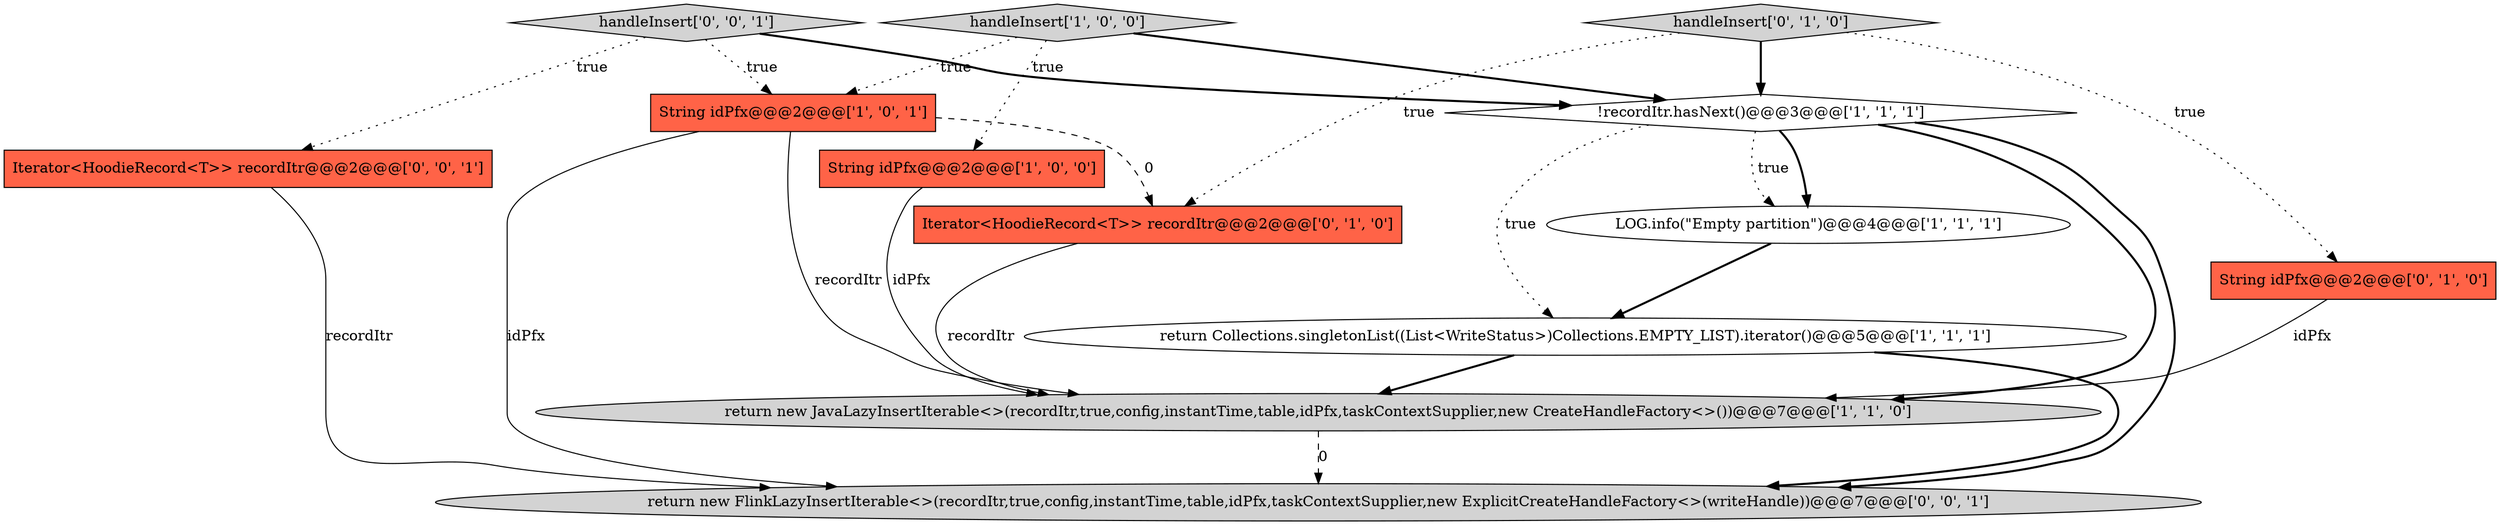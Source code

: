 digraph {
6 [style = filled, label = "return Collections.singletonList((List<WriteStatus>)Collections.EMPTY_LIST).iterator()@@@5@@@['1', '1', '1']", fillcolor = white, shape = ellipse image = "AAA0AAABBB1BBB"];
8 [style = filled, label = "String idPfx@@@2@@@['0', '1', '0']", fillcolor = tomato, shape = box image = "AAA0AAABBB2BBB"];
12 [style = filled, label = "return new FlinkLazyInsertIterable<>(recordItr,true,config,instantTime,table,idPfx,taskContextSupplier,new ExplicitCreateHandleFactory<>(writeHandle))@@@7@@@['0', '0', '1']", fillcolor = lightgray, shape = ellipse image = "AAA0AAABBB3BBB"];
11 [style = filled, label = "Iterator<HoodieRecord<T>> recordItr@@@2@@@['0', '0', '1']", fillcolor = tomato, shape = box image = "AAA0AAABBB3BBB"];
3 [style = filled, label = "return new JavaLazyInsertIterable<>(recordItr,true,config,instantTime,table,idPfx,taskContextSupplier,new CreateHandleFactory<>())@@@7@@@['1', '1', '0']", fillcolor = lightgray, shape = ellipse image = "AAA0AAABBB1BBB"];
9 [style = filled, label = "Iterator<HoodieRecord<T>> recordItr@@@2@@@['0', '1', '0']", fillcolor = tomato, shape = box image = "AAA1AAABBB2BBB"];
1 [style = filled, label = "String idPfx@@@2@@@['1', '0', '1']", fillcolor = tomato, shape = box image = "AAA0AAABBB1BBB"];
2 [style = filled, label = "LOG.info(\"Empty partition\")@@@4@@@['1', '1', '1']", fillcolor = white, shape = ellipse image = "AAA0AAABBB1BBB"];
0 [style = filled, label = "String idPfx@@@2@@@['1', '0', '0']", fillcolor = tomato, shape = box image = "AAA0AAABBB1BBB"];
4 [style = filled, label = "handleInsert['1', '0', '0']", fillcolor = lightgray, shape = diamond image = "AAA0AAABBB1BBB"];
10 [style = filled, label = "handleInsert['0', '0', '1']", fillcolor = lightgray, shape = diamond image = "AAA0AAABBB3BBB"];
7 [style = filled, label = "handleInsert['0', '1', '0']", fillcolor = lightgray, shape = diamond image = "AAA0AAABBB2BBB"];
5 [style = filled, label = "!recordItr.hasNext()@@@3@@@['1', '1', '1']", fillcolor = white, shape = diamond image = "AAA0AAABBB1BBB"];
5->2 [style = bold, label=""];
1->3 [style = solid, label="recordItr"];
10->1 [style = dotted, label="true"];
11->12 [style = solid, label="recordItr"];
1->9 [style = dashed, label="0"];
7->8 [style = dotted, label="true"];
4->5 [style = bold, label=""];
8->3 [style = solid, label="idPfx"];
4->1 [style = dotted, label="true"];
4->0 [style = dotted, label="true"];
7->9 [style = dotted, label="true"];
0->3 [style = solid, label="idPfx"];
5->6 [style = dotted, label="true"];
9->3 [style = solid, label="recordItr"];
6->3 [style = bold, label=""];
6->12 [style = bold, label=""];
2->6 [style = bold, label=""];
7->5 [style = bold, label=""];
5->12 [style = bold, label=""];
5->3 [style = bold, label=""];
10->11 [style = dotted, label="true"];
3->12 [style = dashed, label="0"];
5->2 [style = dotted, label="true"];
10->5 [style = bold, label=""];
1->12 [style = solid, label="idPfx"];
}
